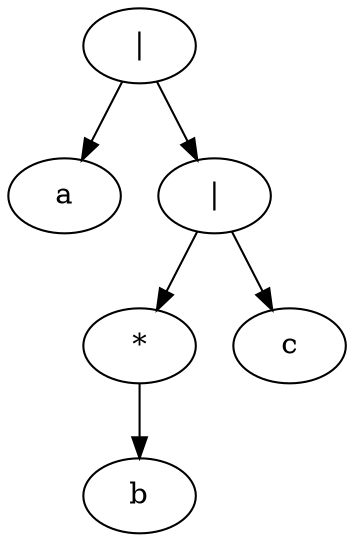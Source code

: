 digraph {
  94690876006688[label="|"]
  94690876006640[label="a"]
  94690876006688  ->  94690876006640
  94690876007024[label="|"]
  94690876006688  ->  94690876007024
  94690876006592[label="*"]
  94690876007024  ->  94690876006592
  94690876007104[label="c"]
  94690876007024  ->  94690876007104
  94690876006736[label="b"]
  94690876006592  ->  94690876006736
}
